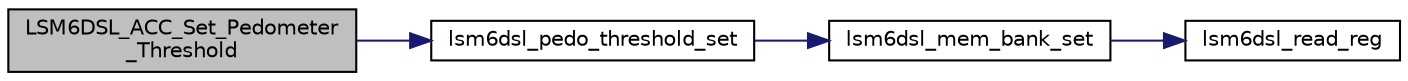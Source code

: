 digraph "LSM6DSL_ACC_Set_Pedometer_Threshold"
{
 // LATEX_PDF_SIZE
  edge [fontname="Helvetica",fontsize="10",labelfontname="Helvetica",labelfontsize="10"];
  node [fontname="Helvetica",fontsize="10",shape=record];
  rankdir="LR";
  Node1 [label="LSM6DSL_ACC_Set_Pedometer\l_Threshold",height=0.2,width=0.4,color="black", fillcolor="grey75", style="filled", fontcolor="black",tooltip="Set pedometer threshold."];
  Node1 -> Node2 [color="midnightblue",fontsize="10",style="solid",fontname="Helvetica"];
  Node2 [label="lsm6dsl_pedo_threshold_set",height=0.2,width=0.4,color="black", fillcolor="white", style="filled",URL="$group___l_s_m6_d_s_l___pedometer.html#ga3c991a094f61230715148882ee66177b",tooltip="Minimum threshold to detect a peak. Default is 10h.[set]."];
  Node2 -> Node3 [color="midnightblue",fontsize="10",style="solid",fontname="Helvetica"];
  Node3 [label="lsm6dsl_mem_bank_set",height=0.2,width=0.4,color="black", fillcolor="white", style="filled",URL="$group___l_s_m6_d_s_l__common.html#ga43c849fac54e81088b8c39484fe92fd6",tooltip="Enable access to the embedded functions/sensor hub configuration registers[set]."];
  Node3 -> Node4 [color="midnightblue",fontsize="10",style="solid",fontname="Helvetica"];
  Node4 [label="lsm6dsl_read_reg",height=0.2,width=0.4,color="black", fillcolor="white", style="filled",URL="$group___l_s_m6_d_s_l__interfaces__functions.html#ga7ad5e0d379d6cc9a6a2dff69c6df5a50",tooltip="Read generic device register."];
}
